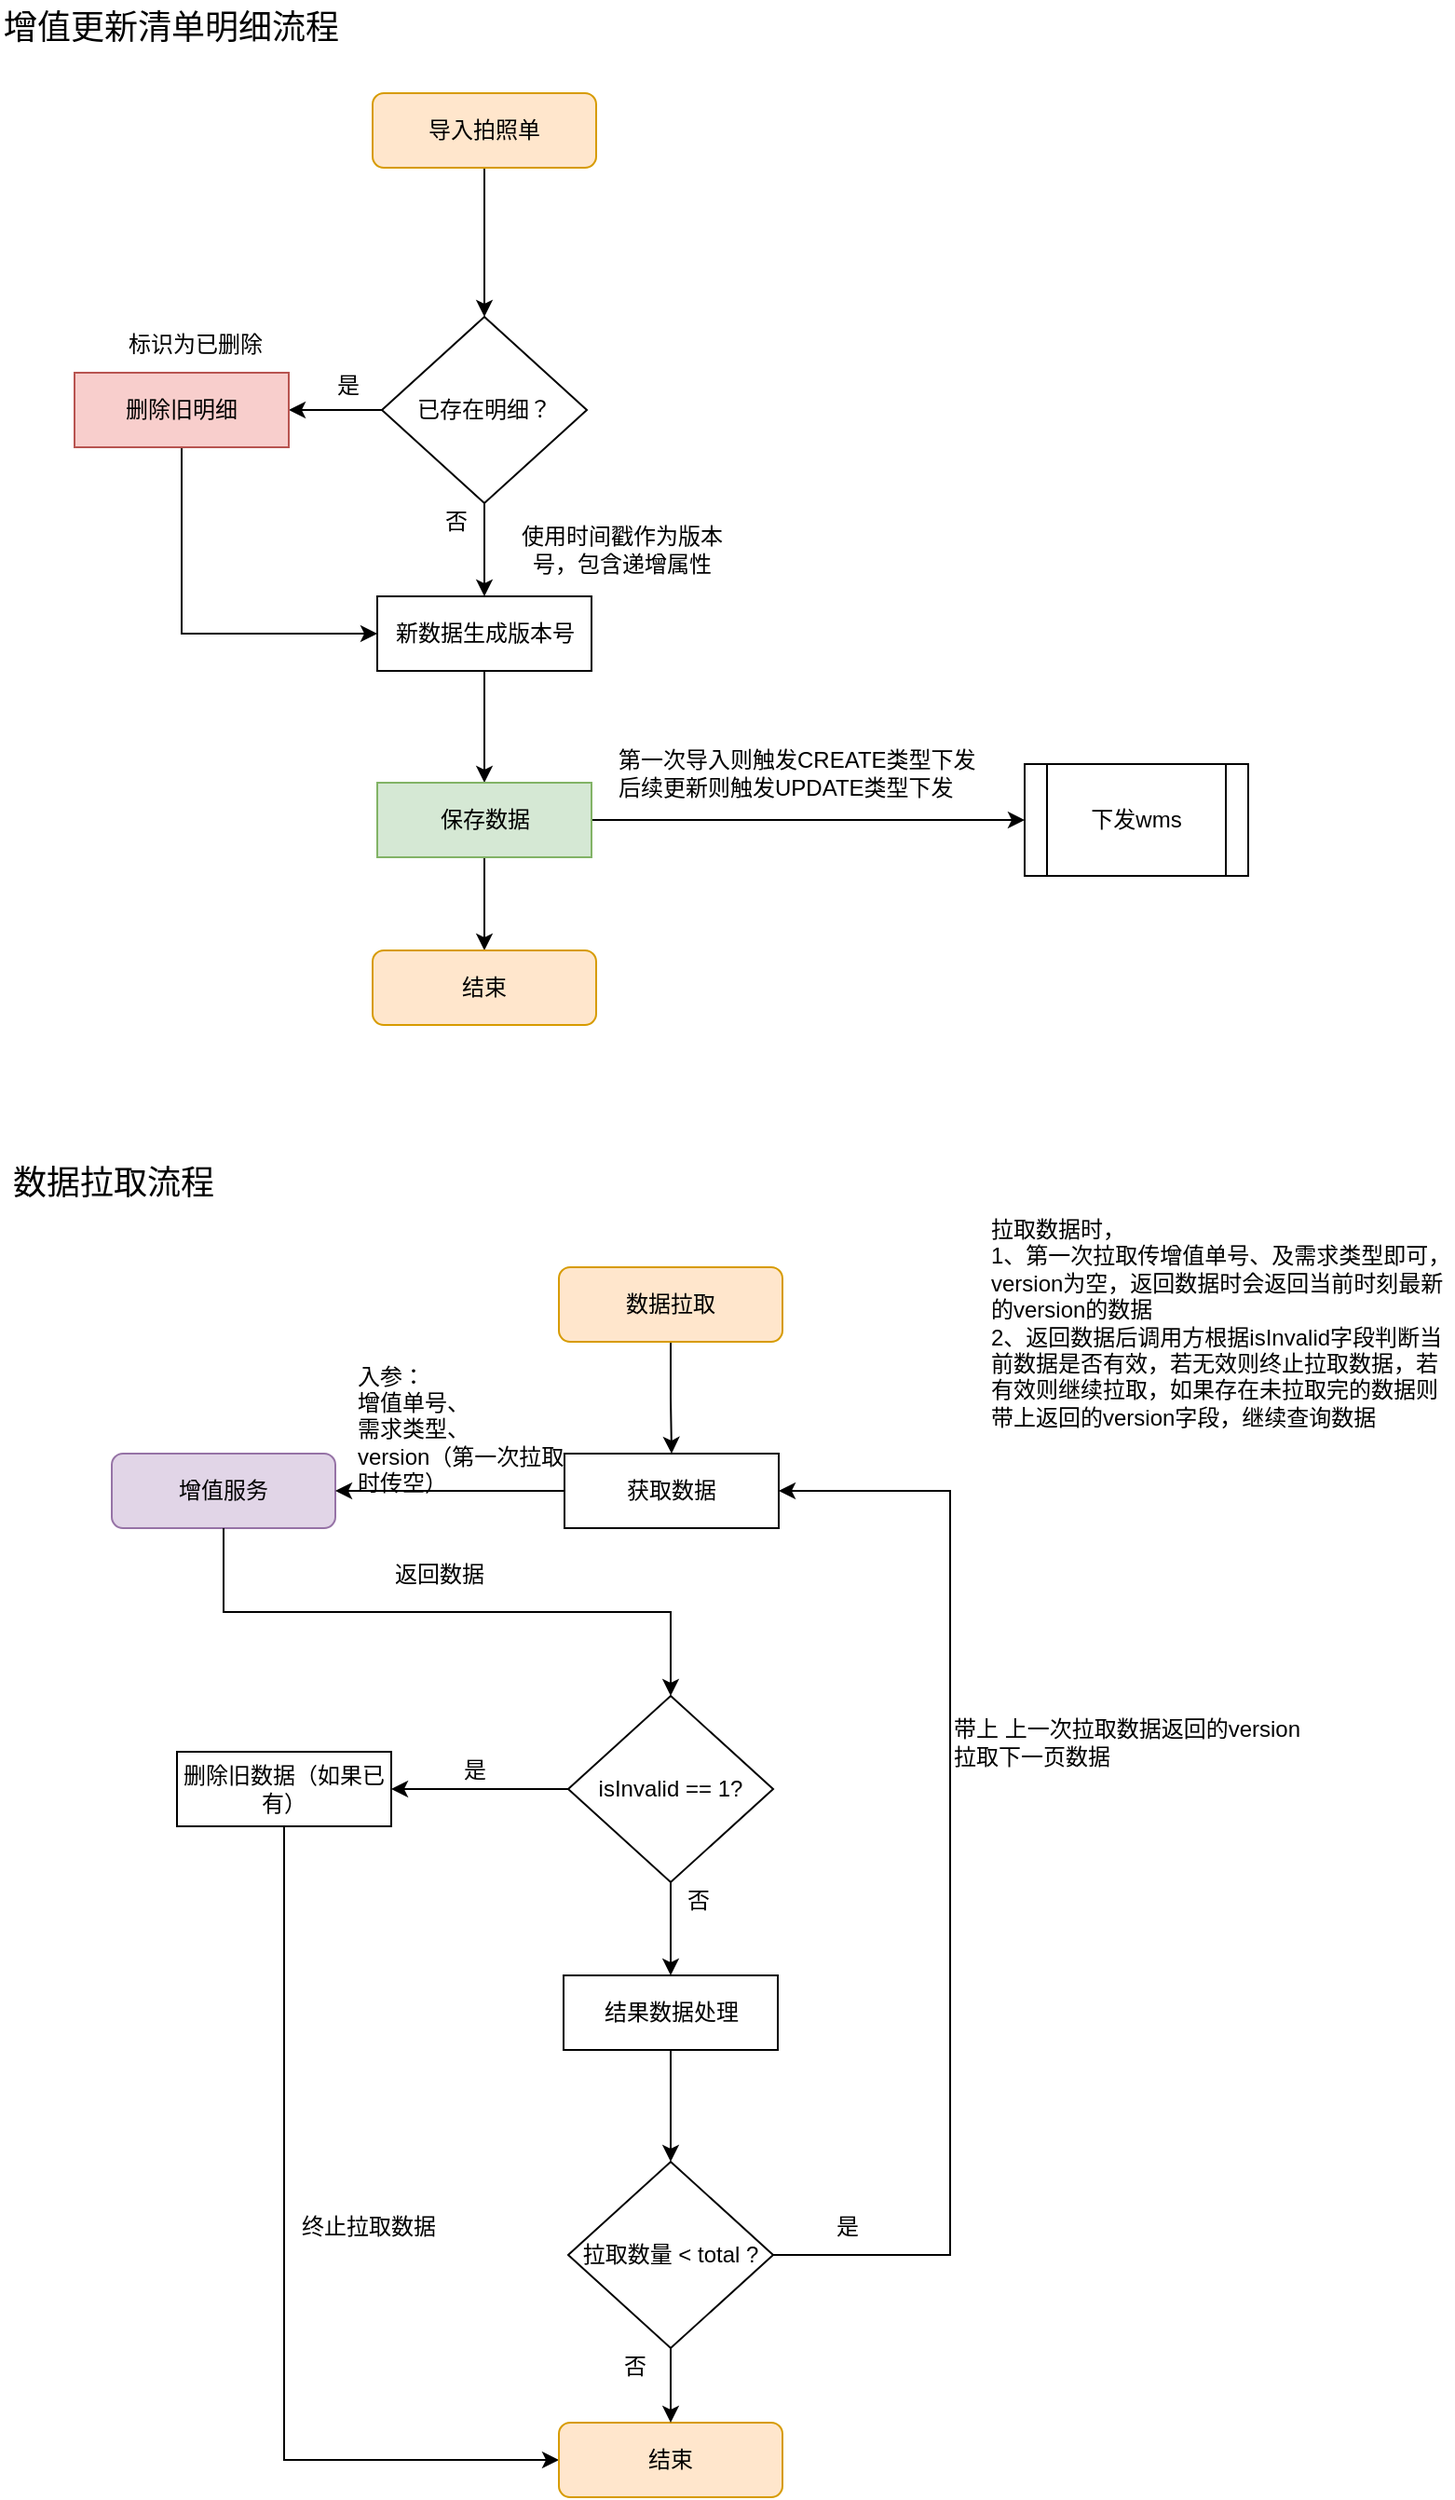 <mxfile version="26.0.11">
  <diagram name="第 1 页" id="ev64KXaAXKsNbBbckLUQ">
    <mxGraphModel dx="1464" dy="689" grid="1" gridSize="10" guides="1" tooltips="1" connect="1" arrows="1" fold="1" page="1" pageScale="1" pageWidth="827" pageHeight="1169" math="0" shadow="0">
      <root>
        <mxCell id="0" />
        <mxCell id="1" parent="0" />
        <mxCell id="uy1FSmQuzsHavTnsYRQ1-4" style="edgeStyle=orthogonalEdgeStyle;rounded=0;orthogonalLoop=1;jettySize=auto;html=1;entryX=0.5;entryY=0;entryDx=0;entryDy=0;" edge="1" parent="1" source="uy1FSmQuzsHavTnsYRQ1-1" target="uy1FSmQuzsHavTnsYRQ1-3">
          <mxGeometry relative="1" as="geometry">
            <mxPoint x="290" y="180" as="targetPoint" />
          </mxGeometry>
        </mxCell>
        <mxCell id="uy1FSmQuzsHavTnsYRQ1-1" value="导入拍照单" style="rounded=1;whiteSpace=wrap;html=1;fillColor=#ffe6cc;strokeColor=#d79b00;" vertex="1" parent="1">
          <mxGeometry x="220" y="70" width="120" height="40" as="geometry" />
        </mxCell>
        <mxCell id="uy1FSmQuzsHavTnsYRQ1-6" style="edgeStyle=orthogonalEdgeStyle;rounded=0;orthogonalLoop=1;jettySize=auto;html=1;entryX=1;entryY=0.5;entryDx=0;entryDy=0;" edge="1" parent="1" source="uy1FSmQuzsHavTnsYRQ1-3" target="uy1FSmQuzsHavTnsYRQ1-5">
          <mxGeometry relative="1" as="geometry" />
        </mxCell>
        <mxCell id="uy1FSmQuzsHavTnsYRQ1-16" style="edgeStyle=orthogonalEdgeStyle;rounded=0;orthogonalLoop=1;jettySize=auto;html=1;entryX=0.5;entryY=0;entryDx=0;entryDy=0;" edge="1" parent="1" source="uy1FSmQuzsHavTnsYRQ1-3" target="uy1FSmQuzsHavTnsYRQ1-8">
          <mxGeometry relative="1" as="geometry" />
        </mxCell>
        <mxCell id="uy1FSmQuzsHavTnsYRQ1-3" value="已存在明细？" style="rhombus;whiteSpace=wrap;html=1;" vertex="1" parent="1">
          <mxGeometry x="225" y="190" width="110" height="100" as="geometry" />
        </mxCell>
        <mxCell id="uy1FSmQuzsHavTnsYRQ1-10" style="edgeStyle=orthogonalEdgeStyle;rounded=0;orthogonalLoop=1;jettySize=auto;html=1;entryX=0;entryY=0.5;entryDx=0;entryDy=0;exitX=0.5;exitY=1;exitDx=0;exitDy=0;" edge="1" parent="1" source="uy1FSmQuzsHavTnsYRQ1-5" target="uy1FSmQuzsHavTnsYRQ1-8">
          <mxGeometry relative="1" as="geometry" />
        </mxCell>
        <mxCell id="uy1FSmQuzsHavTnsYRQ1-5" value="删除旧明细" style="rounded=0;whiteSpace=wrap;html=1;fillColor=#f8cecc;strokeColor=#b85450;" vertex="1" parent="1">
          <mxGeometry x="60" y="220" width="115" height="40" as="geometry" />
        </mxCell>
        <mxCell id="uy1FSmQuzsHavTnsYRQ1-7" value="标识为已删除" style="text;html=1;align=center;verticalAlign=middle;whiteSpace=wrap;rounded=0;" vertex="1" parent="1">
          <mxGeometry x="80" y="190" width="90" height="30" as="geometry" />
        </mxCell>
        <mxCell id="uy1FSmQuzsHavTnsYRQ1-11" style="edgeStyle=orthogonalEdgeStyle;rounded=0;orthogonalLoop=1;jettySize=auto;html=1;entryX=0.5;entryY=0;entryDx=0;entryDy=0;" edge="1" parent="1" source="uy1FSmQuzsHavTnsYRQ1-8" target="uy1FSmQuzsHavTnsYRQ1-9">
          <mxGeometry relative="1" as="geometry" />
        </mxCell>
        <mxCell id="uy1FSmQuzsHavTnsYRQ1-8" value="新数据生成版本号" style="rounded=0;whiteSpace=wrap;html=1;" vertex="1" parent="1">
          <mxGeometry x="222.5" y="340" width="115" height="40" as="geometry" />
        </mxCell>
        <mxCell id="uy1FSmQuzsHavTnsYRQ1-13" style="edgeStyle=orthogonalEdgeStyle;rounded=0;orthogonalLoop=1;jettySize=auto;html=1;entryX=0.5;entryY=0;entryDx=0;entryDy=0;" edge="1" parent="1" source="uy1FSmQuzsHavTnsYRQ1-9" target="uy1FSmQuzsHavTnsYRQ1-12">
          <mxGeometry relative="1" as="geometry" />
        </mxCell>
        <mxCell id="uy1FSmQuzsHavTnsYRQ1-15" style="edgeStyle=orthogonalEdgeStyle;rounded=0;orthogonalLoop=1;jettySize=auto;html=1;entryX=0;entryY=0.5;entryDx=0;entryDy=0;" edge="1" parent="1" source="uy1FSmQuzsHavTnsYRQ1-9" target="uy1FSmQuzsHavTnsYRQ1-14">
          <mxGeometry relative="1" as="geometry" />
        </mxCell>
        <mxCell id="uy1FSmQuzsHavTnsYRQ1-9" value="保存数据" style="rounded=0;whiteSpace=wrap;html=1;fillColor=#d5e8d4;strokeColor=#82b366;" vertex="1" parent="1">
          <mxGeometry x="222.5" y="440" width="115" height="40" as="geometry" />
        </mxCell>
        <mxCell id="uy1FSmQuzsHavTnsYRQ1-12" value="结束" style="rounded=1;whiteSpace=wrap;html=1;fillColor=#ffe6cc;strokeColor=#d79b00;" vertex="1" parent="1">
          <mxGeometry x="220" y="530" width="120" height="40" as="geometry" />
        </mxCell>
        <mxCell id="uy1FSmQuzsHavTnsYRQ1-14" value="下发wms" style="shape=process;whiteSpace=wrap;html=1;backgroundOutline=1;" vertex="1" parent="1">
          <mxGeometry x="570" y="430" width="120" height="60" as="geometry" />
        </mxCell>
        <mxCell id="uy1FSmQuzsHavTnsYRQ1-19" value="是" style="text;html=1;align=center;verticalAlign=middle;whiteSpace=wrap;rounded=0;" vertex="1" parent="1">
          <mxGeometry x="192" y="217" width="30" height="20" as="geometry" />
        </mxCell>
        <mxCell id="uy1FSmQuzsHavTnsYRQ1-20" value="否" style="text;html=1;align=center;verticalAlign=middle;whiteSpace=wrap;rounded=0;" vertex="1" parent="1">
          <mxGeometry x="250" y="290" width="30" height="20" as="geometry" />
        </mxCell>
        <mxCell id="uy1FSmQuzsHavTnsYRQ1-21" value="使用时间戳作为版本号，包含递增属性" style="text;html=1;align=center;verticalAlign=middle;whiteSpace=wrap;rounded=0;" vertex="1" parent="1">
          <mxGeometry x="294" y="300" width="120" height="30" as="geometry" />
        </mxCell>
        <mxCell id="uy1FSmQuzsHavTnsYRQ1-22" value="第一次导入则触发CREATE类型下发&lt;div&gt;后续更新则触发UPDATE类型下发&lt;/div&gt;" style="text;html=1;align=left;verticalAlign=middle;whiteSpace=wrap;rounded=0;" vertex="1" parent="1">
          <mxGeometry x="350" y="420" width="200" height="30" as="geometry" />
        </mxCell>
        <mxCell id="uy1FSmQuzsHavTnsYRQ1-35" style="edgeStyle=orthogonalEdgeStyle;rounded=0;orthogonalLoop=1;jettySize=auto;html=1;entryX=0.5;entryY=0;entryDx=0;entryDy=0;" edge="1" parent="1" source="uy1FSmQuzsHavTnsYRQ1-23" target="uy1FSmQuzsHavTnsYRQ1-29">
          <mxGeometry relative="1" as="geometry" />
        </mxCell>
        <mxCell id="uy1FSmQuzsHavTnsYRQ1-23" value="数据拉取" style="rounded=1;whiteSpace=wrap;html=1;fillColor=#ffe6cc;strokeColor=#d79b00;" vertex="1" parent="1">
          <mxGeometry x="320" y="700" width="120" height="40" as="geometry" />
        </mxCell>
        <mxCell id="uy1FSmQuzsHavTnsYRQ1-28" value="增值服务" style="rounded=1;whiteSpace=wrap;html=1;fillColor=#e1d5e7;strokeColor=#9673a6;" vertex="1" parent="1">
          <mxGeometry x="80" y="800" width="120" height="40" as="geometry" />
        </mxCell>
        <mxCell id="uy1FSmQuzsHavTnsYRQ1-32" style="edgeStyle=orthogonalEdgeStyle;rounded=0;orthogonalLoop=1;jettySize=auto;html=1;entryX=1;entryY=0.5;entryDx=0;entryDy=0;" edge="1" parent="1" source="uy1FSmQuzsHavTnsYRQ1-29" target="uy1FSmQuzsHavTnsYRQ1-28">
          <mxGeometry relative="1" as="geometry" />
        </mxCell>
        <mxCell id="uy1FSmQuzsHavTnsYRQ1-29" value="获取数据" style="rounded=0;whiteSpace=wrap;html=1;" vertex="1" parent="1">
          <mxGeometry x="323" y="800" width="115" height="40" as="geometry" />
        </mxCell>
        <mxCell id="uy1FSmQuzsHavTnsYRQ1-43" style="edgeStyle=orthogonalEdgeStyle;rounded=0;orthogonalLoop=1;jettySize=auto;html=1;entryX=1;entryY=0.5;entryDx=0;entryDy=0;" edge="1" parent="1" source="uy1FSmQuzsHavTnsYRQ1-33" target="uy1FSmQuzsHavTnsYRQ1-42">
          <mxGeometry relative="1" as="geometry" />
        </mxCell>
        <mxCell id="uy1FSmQuzsHavTnsYRQ1-36" value="入参：&lt;div&gt;增值单号、&lt;/div&gt;&lt;div&gt;需求类型、&lt;div&gt;version（第一次拉取时传空）&lt;/div&gt;&lt;/div&gt;" style="text;html=1;align=left;verticalAlign=middle;whiteSpace=wrap;rounded=0;" vertex="1" parent="1">
          <mxGeometry x="210" y="753" width="120" height="67" as="geometry" />
        </mxCell>
        <mxCell id="uy1FSmQuzsHavTnsYRQ1-40" value="返回数据" style="text;html=1;align=left;verticalAlign=middle;whiteSpace=wrap;rounded=0;" vertex="1" parent="1">
          <mxGeometry x="230" y="850" width="70" height="30" as="geometry" />
        </mxCell>
        <mxCell id="uy1FSmQuzsHavTnsYRQ1-45" style="edgeStyle=orthogonalEdgeStyle;rounded=0;orthogonalLoop=1;jettySize=auto;html=1;entryX=0;entryY=0.5;entryDx=0;entryDy=0;exitX=0.5;exitY=1;exitDx=0;exitDy=0;" edge="1" parent="1" source="uy1FSmQuzsHavTnsYRQ1-42" target="uy1FSmQuzsHavTnsYRQ1-44">
          <mxGeometry relative="1" as="geometry" />
        </mxCell>
        <mxCell id="uy1FSmQuzsHavTnsYRQ1-42" value="删除旧数据（如果已有）" style="rounded=0;whiteSpace=wrap;html=1;" vertex="1" parent="1">
          <mxGeometry x="115" y="960" width="115" height="40" as="geometry" />
        </mxCell>
        <mxCell id="uy1FSmQuzsHavTnsYRQ1-44" value="结束" style="rounded=1;whiteSpace=wrap;html=1;fillColor=#ffe6cc;strokeColor=#d79b00;" vertex="1" parent="1">
          <mxGeometry x="320" y="1320" width="120" height="40" as="geometry" />
        </mxCell>
        <mxCell id="uy1FSmQuzsHavTnsYRQ1-46" value="终止拉取数据" style="text;html=1;align=left;verticalAlign=middle;whiteSpace=wrap;rounded=0;" vertex="1" parent="1">
          <mxGeometry x="180" y="1200" width="80" height="30" as="geometry" />
        </mxCell>
        <mxCell id="uy1FSmQuzsHavTnsYRQ1-50" style="edgeStyle=orthogonalEdgeStyle;rounded=0;orthogonalLoop=1;jettySize=auto;html=1;entryX=0.5;entryY=0;entryDx=0;entryDy=0;" edge="1" parent="1" source="uy1FSmQuzsHavTnsYRQ1-48" target="uy1FSmQuzsHavTnsYRQ1-44">
          <mxGeometry relative="1" as="geometry" />
        </mxCell>
        <mxCell id="uy1FSmQuzsHavTnsYRQ1-56" style="edgeStyle=orthogonalEdgeStyle;rounded=0;orthogonalLoop=1;jettySize=auto;html=1;entryX=1;entryY=0.5;entryDx=0;entryDy=0;exitX=1;exitY=0.5;exitDx=0;exitDy=0;" edge="1" parent="1" source="uy1FSmQuzsHavTnsYRQ1-48" target="uy1FSmQuzsHavTnsYRQ1-29">
          <mxGeometry relative="1" as="geometry">
            <mxPoint x="570" y="990" as="targetPoint" />
            <Array as="points">
              <mxPoint x="530" y="1230" />
              <mxPoint x="530" y="820" />
            </Array>
          </mxGeometry>
        </mxCell>
        <mxCell id="uy1FSmQuzsHavTnsYRQ1-48" value="拉取数量 &amp;lt; total ?" style="rhombus;whiteSpace=wrap;html=1;" vertex="1" parent="1">
          <mxGeometry x="325" y="1180" width="110" height="100" as="geometry" />
        </mxCell>
        <mxCell id="uy1FSmQuzsHavTnsYRQ1-52" value="" style="edgeStyle=orthogonalEdgeStyle;rounded=0;orthogonalLoop=1;jettySize=auto;html=1;exitX=0.5;exitY=1;exitDx=0;exitDy=0;" edge="1" parent="1" source="uy1FSmQuzsHavTnsYRQ1-28" target="uy1FSmQuzsHavTnsYRQ1-33">
          <mxGeometry relative="1" as="geometry">
            <mxPoint x="140" y="840" as="sourcePoint" />
            <mxPoint x="380" y="980" as="targetPoint" />
          </mxGeometry>
        </mxCell>
        <mxCell id="uy1FSmQuzsHavTnsYRQ1-54" style="edgeStyle=orthogonalEdgeStyle;rounded=0;orthogonalLoop=1;jettySize=auto;html=1;entryX=0.5;entryY=0;entryDx=0;entryDy=0;" edge="1" parent="1" source="uy1FSmQuzsHavTnsYRQ1-33" target="uy1FSmQuzsHavTnsYRQ1-53">
          <mxGeometry relative="1" as="geometry" />
        </mxCell>
        <mxCell id="uy1FSmQuzsHavTnsYRQ1-33" value="isInvalid == 1?" style="rhombus;whiteSpace=wrap;html=1;" vertex="1" parent="1">
          <mxGeometry x="325" y="930" width="110" height="100" as="geometry" />
        </mxCell>
        <mxCell id="uy1FSmQuzsHavTnsYRQ1-55" style="edgeStyle=orthogonalEdgeStyle;rounded=0;orthogonalLoop=1;jettySize=auto;html=1;entryX=0.5;entryY=0;entryDx=0;entryDy=0;" edge="1" parent="1" source="uy1FSmQuzsHavTnsYRQ1-53" target="uy1FSmQuzsHavTnsYRQ1-48">
          <mxGeometry relative="1" as="geometry" />
        </mxCell>
        <mxCell id="uy1FSmQuzsHavTnsYRQ1-53" value="结果数据处理" style="rounded=0;whiteSpace=wrap;html=1;" vertex="1" parent="1">
          <mxGeometry x="322.5" y="1080" width="115" height="40" as="geometry" />
        </mxCell>
        <mxCell id="uy1FSmQuzsHavTnsYRQ1-57" value="带上 上一次拉取数据返回的version&lt;div&gt;拉取下一页数据&lt;/div&gt;" style="text;html=1;align=left;verticalAlign=middle;whiteSpace=wrap;rounded=0;" vertex="1" parent="1">
          <mxGeometry x="530" y="940" width="190" height="30" as="geometry" />
        </mxCell>
        <mxCell id="uy1FSmQuzsHavTnsYRQ1-58" value="否" style="text;html=1;align=center;verticalAlign=middle;whiteSpace=wrap;rounded=0;" vertex="1" parent="1">
          <mxGeometry x="380" y="1030" width="30" height="20" as="geometry" />
        </mxCell>
        <mxCell id="uy1FSmQuzsHavTnsYRQ1-59" value="否" style="text;html=1;align=center;verticalAlign=middle;whiteSpace=wrap;rounded=0;" vertex="1" parent="1">
          <mxGeometry x="346" y="1280" width="30" height="20" as="geometry" />
        </mxCell>
        <mxCell id="uy1FSmQuzsHavTnsYRQ1-60" value="是" style="text;html=1;align=center;verticalAlign=middle;whiteSpace=wrap;rounded=0;" vertex="1" parent="1">
          <mxGeometry x="260" y="960" width="30" height="20" as="geometry" />
        </mxCell>
        <mxCell id="uy1FSmQuzsHavTnsYRQ1-61" value="是" style="text;html=1;align=center;verticalAlign=middle;whiteSpace=wrap;rounded=0;" vertex="1" parent="1">
          <mxGeometry x="460" y="1205" width="30" height="20" as="geometry" />
        </mxCell>
        <mxCell id="uy1FSmQuzsHavTnsYRQ1-62" value="&lt;font style=&quot;font-size: 18px;&quot;&gt;增值更新清单明细流程&lt;/font&gt;" style="text;html=1;align=left;verticalAlign=middle;whiteSpace=wrap;rounded=0;" vertex="1" parent="1">
          <mxGeometry x="20" y="20" width="185" height="30" as="geometry" />
        </mxCell>
        <mxCell id="uy1FSmQuzsHavTnsYRQ1-63" value="&lt;font style=&quot;font-size: 18px;&quot;&gt;数据拉取流程&lt;/font&gt;" style="text;html=1;align=left;verticalAlign=middle;whiteSpace=wrap;rounded=0;" vertex="1" parent="1">
          <mxGeometry x="25" y="640" width="150" height="30" as="geometry" />
        </mxCell>
        <mxCell id="uy1FSmQuzsHavTnsYRQ1-64" value="拉取数据时，&lt;div&gt;1、第一次拉取传增值单号、及需求类型即可，version为空，返回数据时会返回当前时刻最新的version的数据&lt;/div&gt;&lt;div&gt;2、返回数据后调用方根据isInvalid字段判断当前数据是否有效，若无效则终止拉取数据，若有效则继续拉取，如果存在未拉取完的数据则带上返回的version字段，继续查询数据&lt;/div&gt;" style="text;html=1;align=left;verticalAlign=middle;whiteSpace=wrap;rounded=0;" vertex="1" parent="1">
          <mxGeometry x="550" y="660" width="250" height="140" as="geometry" />
        </mxCell>
      </root>
    </mxGraphModel>
  </diagram>
</mxfile>
